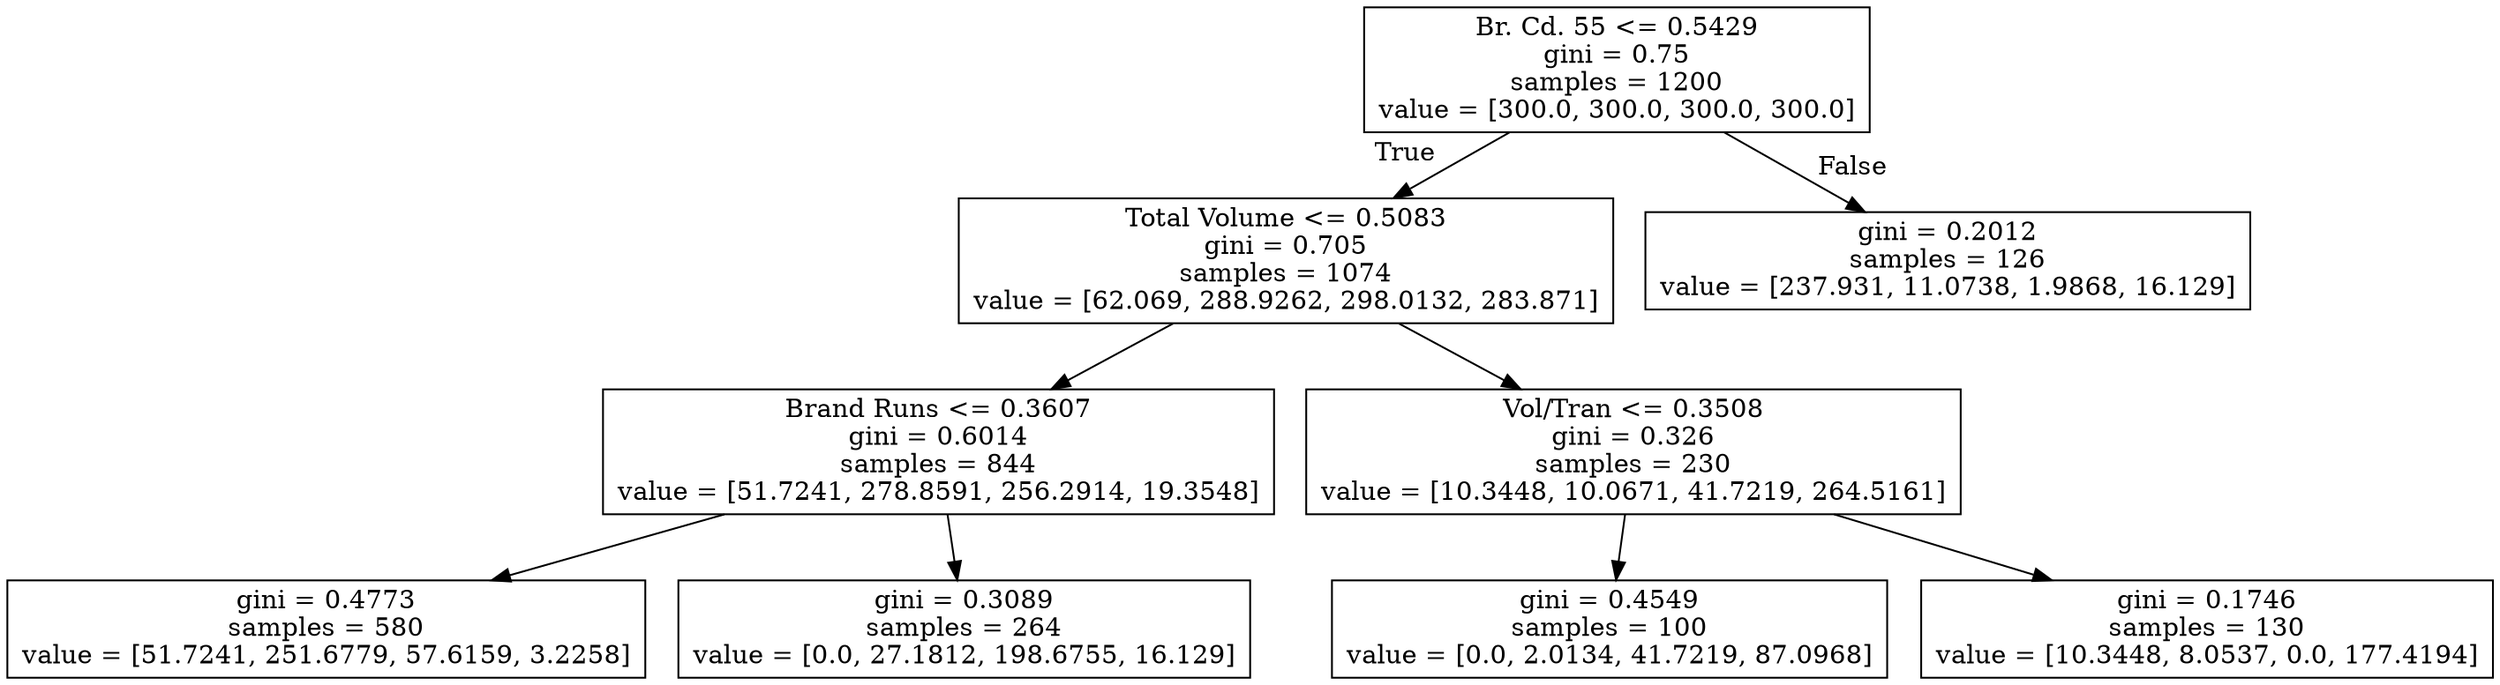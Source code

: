 digraph Tree {
node [shape=box] ;
0 [label="Br. Cd. 55 <= 0.5429\ngini = 0.75\nsamples = 1200\nvalue = [300.0, 300.0, 300.0, 300.0]"] ;
1 [label="Total Volume <= 0.5083\ngini = 0.705\nsamples = 1074\nvalue = [62.069, 288.9262, 298.0132, 283.871]"] ;
0 -> 1 [labeldistance=2.5, labelangle=45, headlabel="True"] ;
2 [label="Brand Runs <= 0.3607\ngini = 0.6014\nsamples = 844\nvalue = [51.7241, 278.8591, 256.2914, 19.3548]"] ;
1 -> 2 ;
3 [label="gini = 0.4773\nsamples = 580\nvalue = [51.7241, 251.6779, 57.6159, 3.2258]"] ;
2 -> 3 ;
4 [label="gini = 0.3089\nsamples = 264\nvalue = [0.0, 27.1812, 198.6755, 16.129]"] ;
2 -> 4 ;
5 [label="Vol/Tran <= 0.3508\ngini = 0.326\nsamples = 230\nvalue = [10.3448, 10.0671, 41.7219, 264.5161]"] ;
1 -> 5 ;
6 [label="gini = 0.4549\nsamples = 100\nvalue = [0.0, 2.0134, 41.7219, 87.0968]"] ;
5 -> 6 ;
7 [label="gini = 0.1746\nsamples = 130\nvalue = [10.3448, 8.0537, 0.0, 177.4194]"] ;
5 -> 7 ;
8 [label="gini = 0.2012\nsamples = 126\nvalue = [237.931, 11.0738, 1.9868, 16.129]"] ;
0 -> 8 [labeldistance=2.5, labelangle=-45, headlabel="False"] ;
}